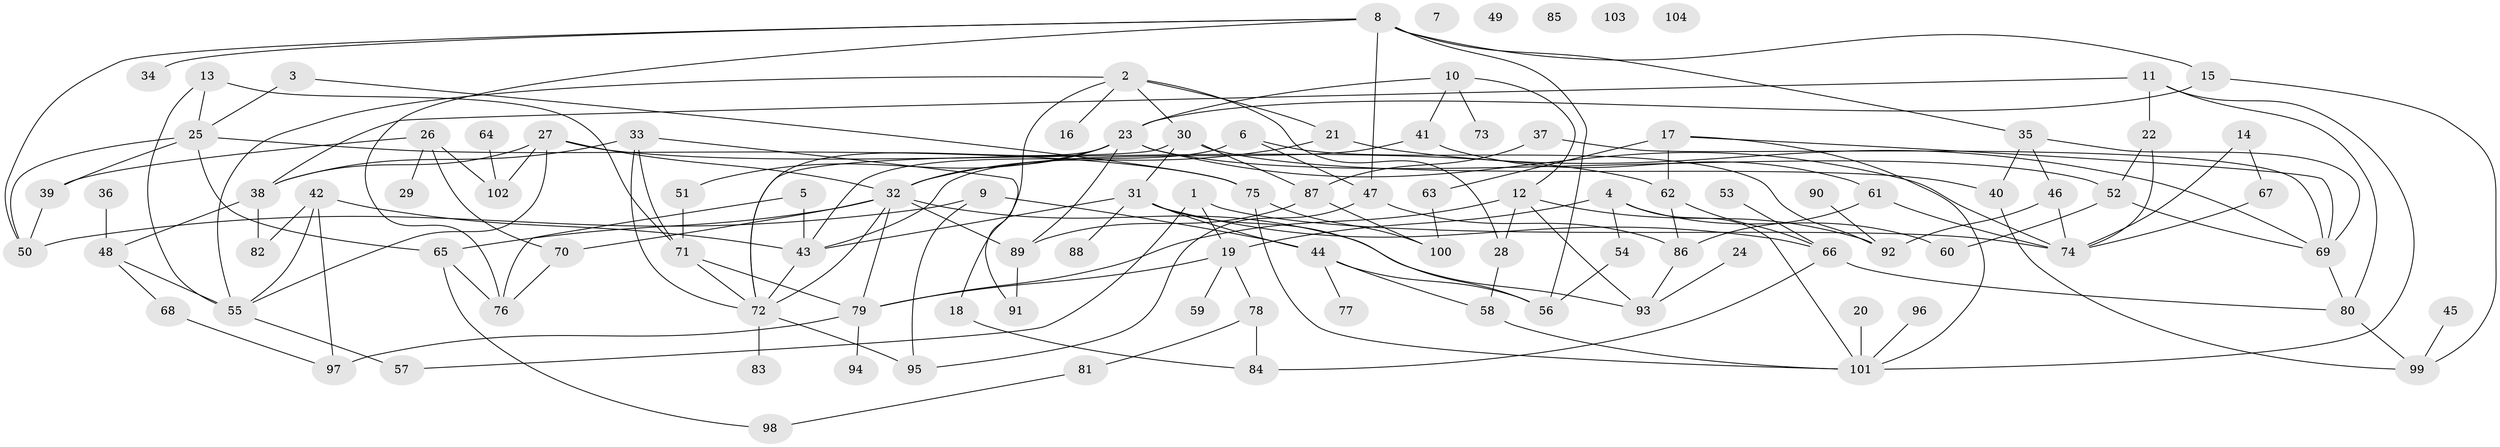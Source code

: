 // Generated by graph-tools (version 1.1) at 2025/38/03/09/25 04:38:58]
// undirected, 104 vertices, 168 edges
graph export_dot {
graph [start="1"]
  node [color=gray90,style=filled];
  1;
  2;
  3;
  4;
  5;
  6;
  7;
  8;
  9;
  10;
  11;
  12;
  13;
  14;
  15;
  16;
  17;
  18;
  19;
  20;
  21;
  22;
  23;
  24;
  25;
  26;
  27;
  28;
  29;
  30;
  31;
  32;
  33;
  34;
  35;
  36;
  37;
  38;
  39;
  40;
  41;
  42;
  43;
  44;
  45;
  46;
  47;
  48;
  49;
  50;
  51;
  52;
  53;
  54;
  55;
  56;
  57;
  58;
  59;
  60;
  61;
  62;
  63;
  64;
  65;
  66;
  67;
  68;
  69;
  70;
  71;
  72;
  73;
  74;
  75;
  76;
  77;
  78;
  79;
  80;
  81;
  82;
  83;
  84;
  85;
  86;
  87;
  88;
  89;
  90;
  91;
  92;
  93;
  94;
  95;
  96;
  97;
  98;
  99;
  100;
  101;
  102;
  103;
  104;
  1 -- 19;
  1 -- 57;
  1 -- 74;
  2 -- 16;
  2 -- 18;
  2 -- 21;
  2 -- 28;
  2 -- 30;
  2 -- 55;
  3 -- 25;
  3 -- 75;
  4 -- 19;
  4 -- 54;
  4 -- 60;
  4 -- 101;
  5 -- 43;
  5 -- 76;
  6 -- 43;
  6 -- 47;
  6 -- 92;
  8 -- 15;
  8 -- 34;
  8 -- 35;
  8 -- 47;
  8 -- 50;
  8 -- 56;
  8 -- 76;
  9 -- 44;
  9 -- 50;
  9 -- 95;
  10 -- 12;
  10 -- 23;
  10 -- 41;
  10 -- 73;
  11 -- 22;
  11 -- 38;
  11 -- 80;
  11 -- 101;
  12 -- 28;
  12 -- 79;
  12 -- 92;
  12 -- 93;
  13 -- 25;
  13 -- 55;
  13 -- 71;
  14 -- 67;
  14 -- 74;
  15 -- 23;
  15 -- 99;
  17 -- 62;
  17 -- 63;
  17 -- 69;
  17 -- 101;
  18 -- 84;
  19 -- 59;
  19 -- 78;
  19 -- 79;
  20 -- 101;
  21 -- 32;
  21 -- 69;
  22 -- 52;
  22 -- 74;
  23 -- 32;
  23 -- 51;
  23 -- 52;
  23 -- 72;
  23 -- 74;
  23 -- 89;
  24 -- 93;
  25 -- 39;
  25 -- 50;
  25 -- 65;
  25 -- 75;
  26 -- 29;
  26 -- 39;
  26 -- 70;
  26 -- 102;
  27 -- 32;
  27 -- 38;
  27 -- 55;
  27 -- 62;
  27 -- 102;
  28 -- 58;
  30 -- 31;
  30 -- 40;
  30 -- 72;
  30 -- 87;
  31 -- 43;
  31 -- 44;
  31 -- 56;
  31 -- 66;
  31 -- 88;
  32 -- 65;
  32 -- 70;
  32 -- 72;
  32 -- 79;
  32 -- 89;
  32 -- 93;
  33 -- 38;
  33 -- 71;
  33 -- 72;
  33 -- 91;
  35 -- 40;
  35 -- 46;
  35 -- 69;
  36 -- 48;
  37 -- 69;
  37 -- 87;
  38 -- 48;
  38 -- 82;
  39 -- 50;
  40 -- 99;
  41 -- 43;
  41 -- 61;
  42 -- 43;
  42 -- 55;
  42 -- 82;
  42 -- 97;
  43 -- 72;
  44 -- 56;
  44 -- 58;
  44 -- 77;
  45 -- 99;
  46 -- 74;
  46 -- 92;
  47 -- 86;
  47 -- 95;
  48 -- 55;
  48 -- 68;
  51 -- 71;
  52 -- 60;
  52 -- 69;
  53 -- 66;
  54 -- 56;
  55 -- 57;
  58 -- 101;
  61 -- 74;
  61 -- 86;
  62 -- 66;
  62 -- 86;
  63 -- 100;
  64 -- 102;
  65 -- 76;
  65 -- 98;
  66 -- 80;
  66 -- 84;
  67 -- 74;
  68 -- 97;
  69 -- 80;
  70 -- 76;
  71 -- 72;
  71 -- 79;
  72 -- 83;
  72 -- 95;
  75 -- 100;
  75 -- 101;
  78 -- 81;
  78 -- 84;
  79 -- 94;
  79 -- 97;
  80 -- 99;
  81 -- 98;
  86 -- 93;
  87 -- 89;
  87 -- 100;
  89 -- 91;
  90 -- 92;
  96 -- 101;
}

